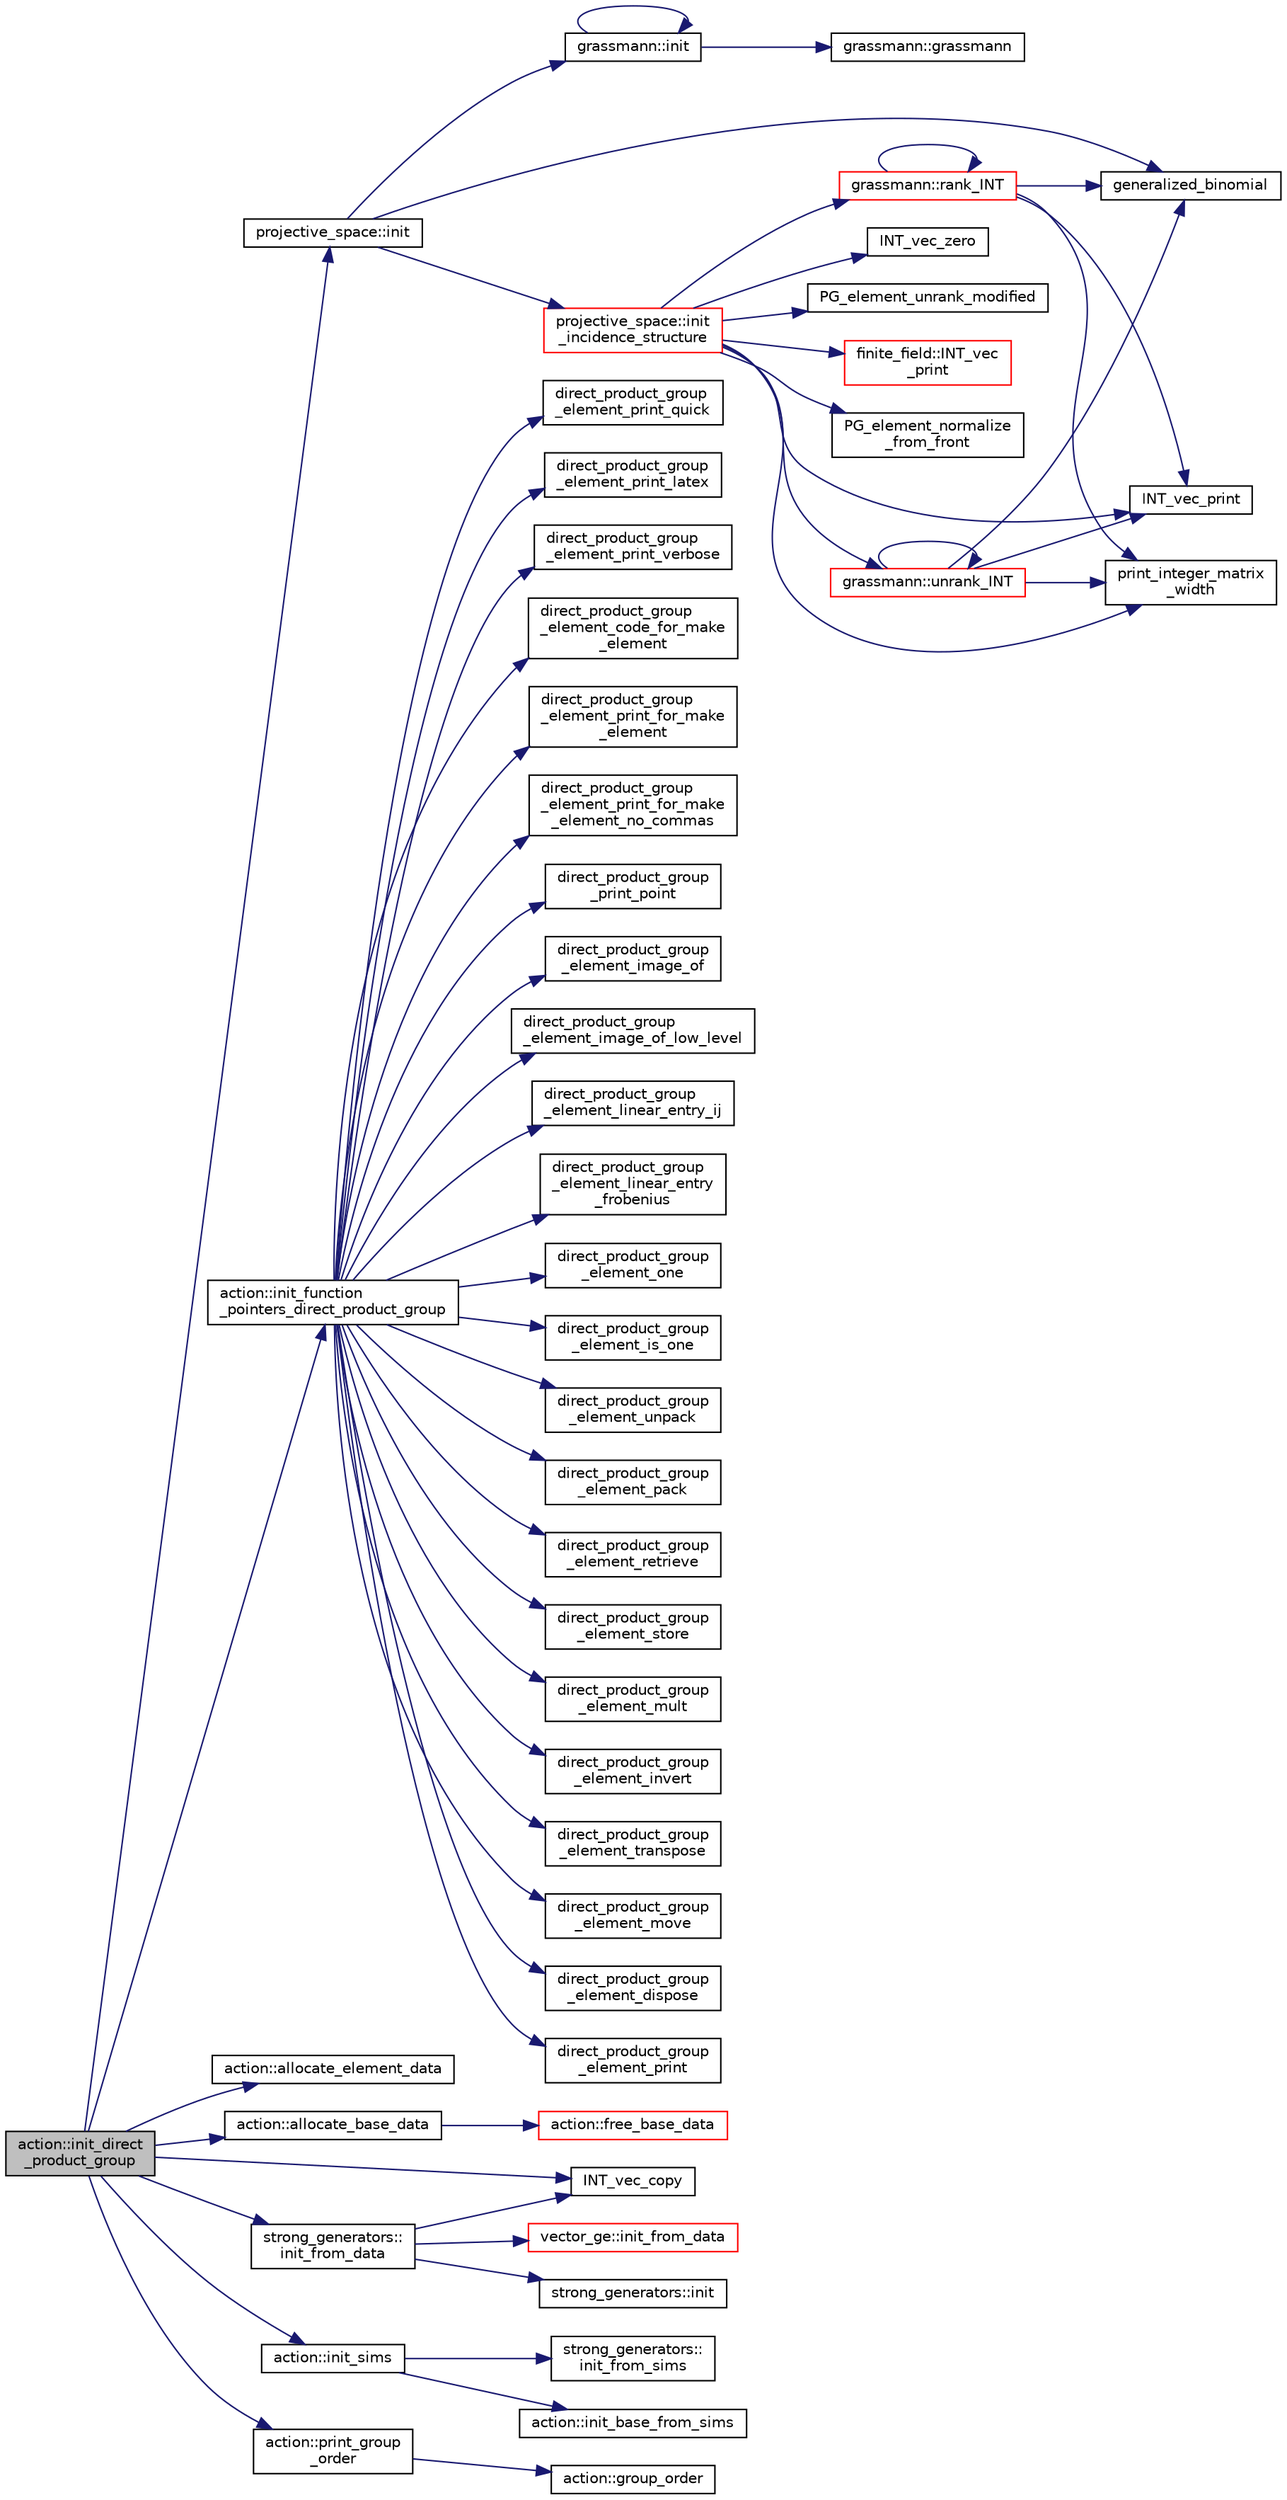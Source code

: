 digraph "action::init_direct_product_group"
{
  edge [fontname="Helvetica",fontsize="10",labelfontname="Helvetica",labelfontsize="10"];
  node [fontname="Helvetica",fontsize="10",shape=record];
  rankdir="LR";
  Node26203 [label="action::init_direct\l_product_group",height=0.2,width=0.4,color="black", fillcolor="grey75", style="filled", fontcolor="black"];
  Node26203 -> Node26204 [color="midnightblue",fontsize="10",style="solid",fontname="Helvetica"];
  Node26204 [label="projective_space::init",height=0.2,width=0.4,color="black", fillcolor="white", style="filled",URL="$d2/d17/classprojective__space.html#a8a1efa40df92744519365f82e4740dab"];
  Node26204 -> Node26205 [color="midnightblue",fontsize="10",style="solid",fontname="Helvetica"];
  Node26205 [label="grassmann::init",height=0.2,width=0.4,color="black", fillcolor="white", style="filled",URL="$df/d02/classgrassmann.html#a2e8cf7b9f203254493d7c2607c17d498"];
  Node26205 -> Node26206 [color="midnightblue",fontsize="10",style="solid",fontname="Helvetica"];
  Node26206 [label="grassmann::grassmann",height=0.2,width=0.4,color="black", fillcolor="white", style="filled",URL="$df/d02/classgrassmann.html#a252a85d3b74eb4fbd5771f4152a5f272"];
  Node26205 -> Node26205 [color="midnightblue",fontsize="10",style="solid",fontname="Helvetica"];
  Node26204 -> Node26207 [color="midnightblue",fontsize="10",style="solid",fontname="Helvetica"];
  Node26207 [label="generalized_binomial",height=0.2,width=0.4,color="black", fillcolor="white", style="filled",URL="$d2/d7c/combinatorics_8_c.html#a24762dc22e45175d18ec1ec1d2556ae8"];
  Node26204 -> Node26208 [color="midnightblue",fontsize="10",style="solid",fontname="Helvetica"];
  Node26208 [label="projective_space::init\l_incidence_structure",height=0.2,width=0.4,color="red", fillcolor="white", style="filled",URL="$d2/d17/classprojective__space.html#a1e59490325e045cc52674a3706780aed"];
  Node26208 -> Node26209 [color="midnightblue",fontsize="10",style="solid",fontname="Helvetica"];
  Node26209 [label="INT_vec_zero",height=0.2,width=0.4,color="black", fillcolor="white", style="filled",URL="$df/dbf/sajeeb_8_c.html#aa8c9c7977203577026080f546fe4980f"];
  Node26208 -> Node26210 [color="midnightblue",fontsize="10",style="solid",fontname="Helvetica"];
  Node26210 [label="PG_element_unrank_modified",height=0.2,width=0.4,color="black", fillcolor="white", style="filled",URL="$d4/d67/geometry_8h.html#a83ae9b605d496f6a90345303f6efae64"];
  Node26208 -> Node26211 [color="midnightblue",fontsize="10",style="solid",fontname="Helvetica"];
  Node26211 [label="INT_vec_print",height=0.2,width=0.4,color="black", fillcolor="white", style="filled",URL="$df/dbf/sajeeb_8_c.html#a79a5901af0b47dd0d694109543c027fe"];
  Node26208 -> Node26212 [color="midnightblue",fontsize="10",style="solid",fontname="Helvetica"];
  Node26212 [label="finite_field::INT_vec\l_print",height=0.2,width=0.4,color="red", fillcolor="white", style="filled",URL="$df/d5a/classfinite__field.html#a9c33a61dedc197e37b014b6f8dc07f06"];
  Node26208 -> Node26216 [color="midnightblue",fontsize="10",style="solid",fontname="Helvetica"];
  Node26216 [label="PG_element_normalize\l_from_front",height=0.2,width=0.4,color="black", fillcolor="white", style="filled",URL="$d4/d67/geometry_8h.html#af675caf5f9975573455c8d93cb56bf95"];
  Node26208 -> Node26217 [color="midnightblue",fontsize="10",style="solid",fontname="Helvetica"];
  Node26217 [label="grassmann::unrank_INT",height=0.2,width=0.4,color="red", fillcolor="white", style="filled",URL="$df/d02/classgrassmann.html#a32079405b95a6da2ba1420567d762d64"];
  Node26217 -> Node26207 [color="midnightblue",fontsize="10",style="solid",fontname="Helvetica"];
  Node26217 -> Node26211 [color="midnightblue",fontsize="10",style="solid",fontname="Helvetica"];
  Node26217 -> Node26217 [color="midnightblue",fontsize="10",style="solid",fontname="Helvetica"];
  Node26217 -> Node26221 [color="midnightblue",fontsize="10",style="solid",fontname="Helvetica"];
  Node26221 [label="print_integer_matrix\l_width",height=0.2,width=0.4,color="black", fillcolor="white", style="filled",URL="$d5/db4/io__and__os_8h.html#aa78f3e73fc2179251bd15adbcc31573f"];
  Node26208 -> Node26221 [color="midnightblue",fontsize="10",style="solid",fontname="Helvetica"];
  Node26208 -> Node26222 [color="midnightblue",fontsize="10",style="solid",fontname="Helvetica"];
  Node26222 [label="grassmann::rank_INT",height=0.2,width=0.4,color="red", fillcolor="white", style="filled",URL="$df/d02/classgrassmann.html#a1fa95ce7ecebd48b04c7a0dc75491184"];
  Node26222 -> Node26221 [color="midnightblue",fontsize="10",style="solid",fontname="Helvetica"];
  Node26222 -> Node26211 [color="midnightblue",fontsize="10",style="solid",fontname="Helvetica"];
  Node26222 -> Node26207 [color="midnightblue",fontsize="10",style="solid",fontname="Helvetica"];
  Node26222 -> Node26222 [color="midnightblue",fontsize="10",style="solid",fontname="Helvetica"];
  Node26203 -> Node26239 [color="midnightblue",fontsize="10",style="solid",fontname="Helvetica"];
  Node26239 [label="action::init_function\l_pointers_direct_product_group",height=0.2,width=0.4,color="black", fillcolor="white", style="filled",URL="$d2/d86/classaction.html#ad85fe0a6efe5f9c8be539307943f26b2"];
  Node26239 -> Node26240 [color="midnightblue",fontsize="10",style="solid",fontname="Helvetica"];
  Node26240 [label="direct_product_group\l_element_image_of",height=0.2,width=0.4,color="black", fillcolor="white", style="filled",URL="$dc/dd4/group__actions_8h.html#ab80b3d935244cfb8024a6fe22e011f03"];
  Node26239 -> Node26241 [color="midnightblue",fontsize="10",style="solid",fontname="Helvetica"];
  Node26241 [label="direct_product_group\l_element_image_of_low_level",height=0.2,width=0.4,color="black", fillcolor="white", style="filled",URL="$dc/dd4/group__actions_8h.html#a3cf122d4ee299058f7fb2c20d125ae43"];
  Node26239 -> Node26242 [color="midnightblue",fontsize="10",style="solid",fontname="Helvetica"];
  Node26242 [label="direct_product_group\l_element_linear_entry_ij",height=0.2,width=0.4,color="black", fillcolor="white", style="filled",URL="$dc/dd4/group__actions_8h.html#a5b016430b40b501d1911db27cc9fbc7b"];
  Node26239 -> Node26243 [color="midnightblue",fontsize="10",style="solid",fontname="Helvetica"];
  Node26243 [label="direct_product_group\l_element_linear_entry\l_frobenius",height=0.2,width=0.4,color="black", fillcolor="white", style="filled",URL="$dc/dd4/group__actions_8h.html#ae38ae77a36b813c7ad37fd0f3f133ca3"];
  Node26239 -> Node26244 [color="midnightblue",fontsize="10",style="solid",fontname="Helvetica"];
  Node26244 [label="direct_product_group\l_element_one",height=0.2,width=0.4,color="black", fillcolor="white", style="filled",URL="$dc/dd4/group__actions_8h.html#a9d3a10f7d72b341dc328b53958ef88bf"];
  Node26239 -> Node26245 [color="midnightblue",fontsize="10",style="solid",fontname="Helvetica"];
  Node26245 [label="direct_product_group\l_element_is_one",height=0.2,width=0.4,color="black", fillcolor="white", style="filled",URL="$dc/dd4/group__actions_8h.html#a96fa80d7fb54d9d762250020e55fb408"];
  Node26239 -> Node26246 [color="midnightblue",fontsize="10",style="solid",fontname="Helvetica"];
  Node26246 [label="direct_product_group\l_element_unpack",height=0.2,width=0.4,color="black", fillcolor="white", style="filled",URL="$dc/dd4/group__actions_8h.html#ab1b70aed984f6efb301acfa95bdf8596"];
  Node26239 -> Node26247 [color="midnightblue",fontsize="10",style="solid",fontname="Helvetica"];
  Node26247 [label="direct_product_group\l_element_pack",height=0.2,width=0.4,color="black", fillcolor="white", style="filled",URL="$dc/dd4/group__actions_8h.html#ac4b74393cd78daa11ad735b4401997bc"];
  Node26239 -> Node26248 [color="midnightblue",fontsize="10",style="solid",fontname="Helvetica"];
  Node26248 [label="direct_product_group\l_element_retrieve",height=0.2,width=0.4,color="black", fillcolor="white", style="filled",URL="$dc/dd4/group__actions_8h.html#a9767bae6a0c7588caa9e003f266dd4e4"];
  Node26239 -> Node26249 [color="midnightblue",fontsize="10",style="solid",fontname="Helvetica"];
  Node26249 [label="direct_product_group\l_element_store",height=0.2,width=0.4,color="black", fillcolor="white", style="filled",URL="$dc/dd4/group__actions_8h.html#a95fd51fdc2716018f83479fcc16e0725"];
  Node26239 -> Node26250 [color="midnightblue",fontsize="10",style="solid",fontname="Helvetica"];
  Node26250 [label="direct_product_group\l_element_mult",height=0.2,width=0.4,color="black", fillcolor="white", style="filled",URL="$dc/dd4/group__actions_8h.html#a401f4d8904c024fb3031448a917c6f99"];
  Node26239 -> Node26251 [color="midnightblue",fontsize="10",style="solid",fontname="Helvetica"];
  Node26251 [label="direct_product_group\l_element_invert",height=0.2,width=0.4,color="black", fillcolor="white", style="filled",URL="$dc/dd4/group__actions_8h.html#a60146da393a7f94ba89dce0abc96bdec"];
  Node26239 -> Node26252 [color="midnightblue",fontsize="10",style="solid",fontname="Helvetica"];
  Node26252 [label="direct_product_group\l_element_transpose",height=0.2,width=0.4,color="black", fillcolor="white", style="filled",URL="$dc/dd4/group__actions_8h.html#a4c65dfb78d37bd4d6d3302d468df8268"];
  Node26239 -> Node26253 [color="midnightblue",fontsize="10",style="solid",fontname="Helvetica"];
  Node26253 [label="direct_product_group\l_element_move",height=0.2,width=0.4,color="black", fillcolor="white", style="filled",URL="$dc/dd4/group__actions_8h.html#acb6ec1bcbaa6160bd4d551abd31f2b30"];
  Node26239 -> Node26254 [color="midnightblue",fontsize="10",style="solid",fontname="Helvetica"];
  Node26254 [label="direct_product_group\l_element_dispose",height=0.2,width=0.4,color="black", fillcolor="white", style="filled",URL="$dc/dd4/group__actions_8h.html#ac7ad495fb813deaf5810c43a6d07c5cd"];
  Node26239 -> Node26255 [color="midnightblue",fontsize="10",style="solid",fontname="Helvetica"];
  Node26255 [label="direct_product_group\l_element_print",height=0.2,width=0.4,color="black", fillcolor="white", style="filled",URL="$dc/dd4/group__actions_8h.html#ab3192d60c48419051a5de301fabbf808"];
  Node26239 -> Node26256 [color="midnightblue",fontsize="10",style="solid",fontname="Helvetica"];
  Node26256 [label="direct_product_group\l_element_print_quick",height=0.2,width=0.4,color="black", fillcolor="white", style="filled",URL="$dc/dd4/group__actions_8h.html#aeb8a7d3427fb33ed4413808a45411fb2"];
  Node26239 -> Node26257 [color="midnightblue",fontsize="10",style="solid",fontname="Helvetica"];
  Node26257 [label="direct_product_group\l_element_print_latex",height=0.2,width=0.4,color="black", fillcolor="white", style="filled",URL="$dc/dd4/group__actions_8h.html#ad2207bd474fd4968168a6ffbb5286e86"];
  Node26239 -> Node26258 [color="midnightblue",fontsize="10",style="solid",fontname="Helvetica"];
  Node26258 [label="direct_product_group\l_element_print_verbose",height=0.2,width=0.4,color="black", fillcolor="white", style="filled",URL="$dc/dd4/group__actions_8h.html#a156774c9d357b050b88dc5a5fa63e291"];
  Node26239 -> Node26259 [color="midnightblue",fontsize="10",style="solid",fontname="Helvetica"];
  Node26259 [label="direct_product_group\l_element_code_for_make\l_element",height=0.2,width=0.4,color="black", fillcolor="white", style="filled",URL="$dc/dd4/group__actions_8h.html#adef24529e000462b0564bbe315e2e537"];
  Node26239 -> Node26260 [color="midnightblue",fontsize="10",style="solid",fontname="Helvetica"];
  Node26260 [label="direct_product_group\l_element_print_for_make\l_element",height=0.2,width=0.4,color="black", fillcolor="white", style="filled",URL="$dc/dd4/group__actions_8h.html#aa65bf3ae81bd410f8f373d7195fae131"];
  Node26239 -> Node26261 [color="midnightblue",fontsize="10",style="solid",fontname="Helvetica"];
  Node26261 [label="direct_product_group\l_element_print_for_make\l_element_no_commas",height=0.2,width=0.4,color="black", fillcolor="white", style="filled",URL="$dc/dd4/group__actions_8h.html#ac0538595d07278a51266f2941637cdb3"];
  Node26239 -> Node26262 [color="midnightblue",fontsize="10",style="solid",fontname="Helvetica"];
  Node26262 [label="direct_product_group\l_print_point",height=0.2,width=0.4,color="black", fillcolor="white", style="filled",URL="$dc/dd4/group__actions_8h.html#ad9121e26d48501dab83ff8e5fe91d8d8"];
  Node26203 -> Node26263 [color="midnightblue",fontsize="10",style="solid",fontname="Helvetica"];
  Node26263 [label="action::allocate_element_data",height=0.2,width=0.4,color="black", fillcolor="white", style="filled",URL="$d2/d86/classaction.html#adc5f98db8315bfd17fcd2fbb437d8f60"];
  Node26203 -> Node26264 [color="midnightblue",fontsize="10",style="solid",fontname="Helvetica"];
  Node26264 [label="action::allocate_base_data",height=0.2,width=0.4,color="black", fillcolor="white", style="filled",URL="$d2/d86/classaction.html#a345fa8dfbb60c8a100ab4dd80a966b1b"];
  Node26264 -> Node26265 [color="midnightblue",fontsize="10",style="solid",fontname="Helvetica"];
  Node26265 [label="action::free_base_data",height=0.2,width=0.4,color="red", fillcolor="white", style="filled",URL="$d2/d86/classaction.html#a27aa9e5940cc8e08da6727927d0798a8"];
  Node26203 -> Node26234 [color="midnightblue",fontsize="10",style="solid",fontname="Helvetica"];
  Node26234 [label="INT_vec_copy",height=0.2,width=0.4,color="black", fillcolor="white", style="filled",URL="$df/dbf/sajeeb_8_c.html#ac2d875e27e009af6ec04d17254d11075"];
  Node26203 -> Node26267 [color="midnightblue",fontsize="10",style="solid",fontname="Helvetica"];
  Node26267 [label="strong_generators::\linit_from_data",height=0.2,width=0.4,color="black", fillcolor="white", style="filled",URL="$dc/d09/classstrong__generators.html#a9424d2f1794baf506746d25e9f9fefda"];
  Node26267 -> Node26268 [color="midnightblue",fontsize="10",style="solid",fontname="Helvetica"];
  Node26268 [label="strong_generators::init",height=0.2,width=0.4,color="black", fillcolor="white", style="filled",URL="$dc/d09/classstrong__generators.html#ab7d37035d3b2ea516c4e989715f91ad5"];
  Node26267 -> Node26269 [color="midnightblue",fontsize="10",style="solid",fontname="Helvetica"];
  Node26269 [label="vector_ge::init_from_data",height=0.2,width=0.4,color="red", fillcolor="white", style="filled",URL="$d4/d6e/classvector__ge.html#a44b1669e41321b41d93fb5cf957b8bc5"];
  Node26267 -> Node26234 [color="midnightblue",fontsize="10",style="solid",fontname="Helvetica"];
  Node26203 -> Node26300 [color="midnightblue",fontsize="10",style="solid",fontname="Helvetica"];
  Node26300 [label="action::init_sims",height=0.2,width=0.4,color="black", fillcolor="white", style="filled",URL="$d2/d86/classaction.html#a74656357e44267b594ede82318fe124c"];
  Node26300 -> Node26301 [color="midnightblue",fontsize="10",style="solid",fontname="Helvetica"];
  Node26301 [label="action::init_base_from_sims",height=0.2,width=0.4,color="black", fillcolor="white", style="filled",URL="$d2/d86/classaction.html#a3af19dd4cf854ee26d53409cd4762d3f"];
  Node26300 -> Node26302 [color="midnightblue",fontsize="10",style="solid",fontname="Helvetica"];
  Node26302 [label="strong_generators::\linit_from_sims",height=0.2,width=0.4,color="black", fillcolor="white", style="filled",URL="$dc/d09/classstrong__generators.html#a2b997decdab82e889c1151f29a846a66"];
  Node26203 -> Node26303 [color="midnightblue",fontsize="10",style="solid",fontname="Helvetica"];
  Node26303 [label="action::print_group\l_order",height=0.2,width=0.4,color="black", fillcolor="white", style="filled",URL="$d2/d86/classaction.html#aaf5533b61c20a11f8c0efcf7ff718d7d"];
  Node26303 -> Node26304 [color="midnightblue",fontsize="10",style="solid",fontname="Helvetica"];
  Node26304 [label="action::group_order",height=0.2,width=0.4,color="black", fillcolor="white", style="filled",URL="$d2/d86/classaction.html#ad1f69adb27041311d2e7be96e39388d4"];
}
